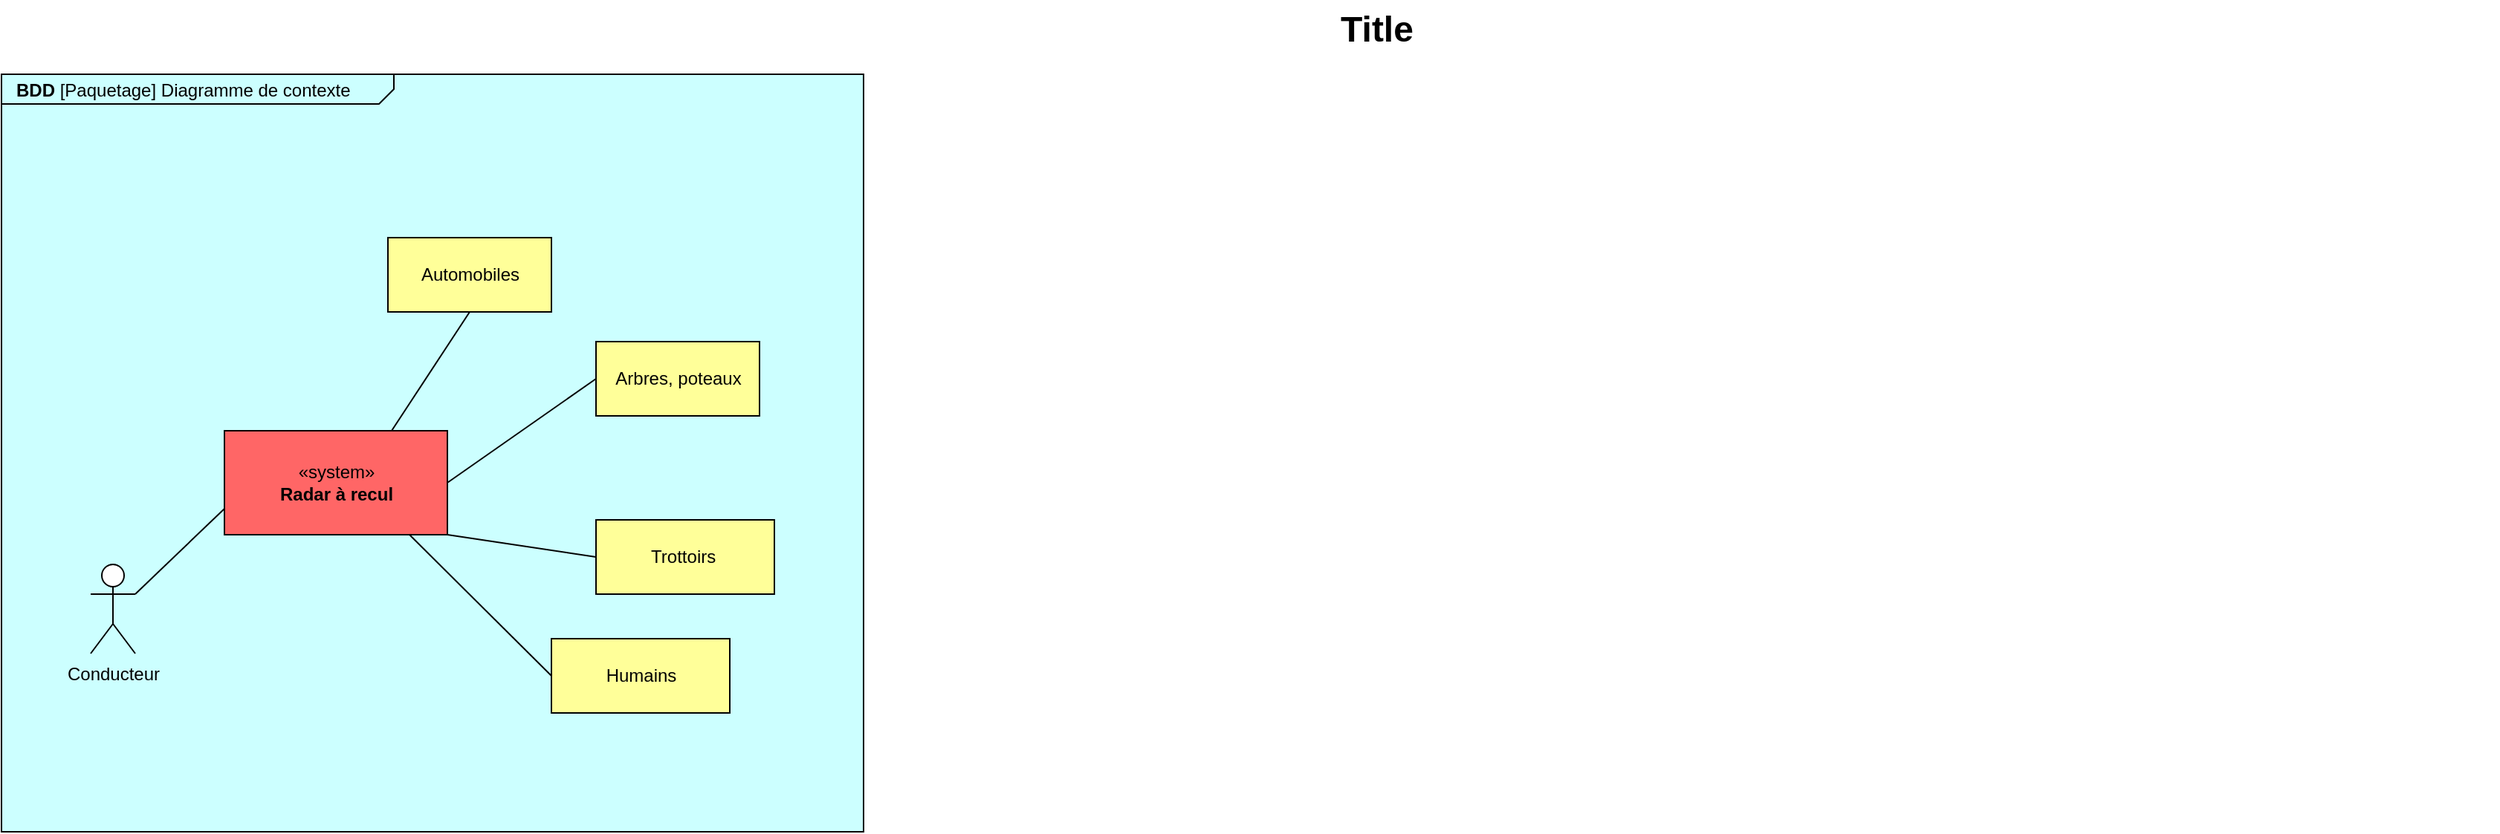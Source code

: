 <mxfile version="13.8.8" type="github">
  <diagram name="Page-1" id="929967ad-93f9-6ef4-fab6-5d389245f69c">
    <mxGraphModel dx="2775.5" dy="738" grid="1" gridSize="10" guides="1" tooltips="1" connect="1" arrows="1" fold="1" page="1" pageScale="1.5" pageWidth="1169" pageHeight="826" background="none" math="0" shadow="0">
      <root>
        <mxCell id="0" style=";html=1;" />
        <mxCell id="1" style=";html=1;" parent="0" />
        <mxCell id="1672d66443f91eb5-1" value="&lt;p style=&quot;margin: 0px ; margin-top: 4px ; margin-left: 10px ; text-align: left&quot;&gt;&lt;b&gt;BDD&amp;nbsp;&lt;/b&gt;[Paquetage] Diagramme de contexte&amp;nbsp;&lt;/p&gt;" style="html=1;strokeWidth=1;shape=mxgraph.sysml.package;html=1;overflow=fill;whiteSpace=wrap;fillColor=#CCFFFF;gradientColor=none;fontSize=12;align=center;labelX=264;" parent="1" vertex="1">
          <mxGeometry x="-50" y="90" width="580" height="510" as="geometry" />
        </mxCell>
        <mxCell id="1672d66443f91eb5-23" value="Title" style="text;strokeColor=none;fillColor=none;html=1;fontSize=24;fontStyle=1;verticalAlign=middle;align=center;" parent="1" vertex="1">
          <mxGeometry x="120" y="40" width="1510" height="40" as="geometry" />
        </mxCell>
        <mxCell id="jUEtblHf5CpniAY7jPPz-1" value="Conducteur" style="shape=umlActor;verticalLabelPosition=bottom;verticalAlign=top;html=1;outlineConnect=0;" vertex="1" parent="1">
          <mxGeometry x="10" y="420" width="30" height="60" as="geometry" />
        </mxCell>
        <mxCell id="jUEtblHf5CpniAY7jPPz-3" value="«system»&lt;br&gt;&lt;b&gt;Radar à recul&lt;/b&gt;" style="html=1;fillColor=#FF6666;" vertex="1" parent="1">
          <mxGeometry x="100" y="330" width="150" height="70" as="geometry" />
        </mxCell>
        <mxCell id="jUEtblHf5CpniAY7jPPz-4" value="" style="endArrow=none;html=1;entryX=1;entryY=0.333;entryDx=0;entryDy=0;entryPerimeter=0;exitX=0;exitY=0.75;exitDx=0;exitDy=0;" edge="1" parent="1" source="jUEtblHf5CpniAY7jPPz-3" target="jUEtblHf5CpniAY7jPPz-1">
          <mxGeometry width="50" height="50" relative="1" as="geometry">
            <mxPoint x="330" y="420" as="sourcePoint" />
            <mxPoint x="380" y="370" as="targetPoint" />
          </mxGeometry>
        </mxCell>
        <mxCell id="jUEtblHf5CpniAY7jPPz-5" value="Automobiles" style="html=1;fillColor=#FFFF99;" vertex="1" parent="1">
          <mxGeometry x="210" y="200" width="110" height="50" as="geometry" />
        </mxCell>
        <mxCell id="jUEtblHf5CpniAY7jPPz-7" value="Arbres, poteaux" style="html=1;fillColor=#FFFF99;" vertex="1" parent="1">
          <mxGeometry x="350" y="270" width="110" height="50" as="geometry" />
        </mxCell>
        <mxCell id="jUEtblHf5CpniAY7jPPz-8" value="Trottoirs&amp;nbsp;" style="html=1;fillColor=#FFFF99;" vertex="1" parent="1">
          <mxGeometry x="350" y="390" width="120" height="50" as="geometry" />
        </mxCell>
        <mxCell id="jUEtblHf5CpniAY7jPPz-9" value="" style="endArrow=none;html=1;entryX=0.5;entryY=1;entryDx=0;entryDy=0;exitX=0.75;exitY=0;exitDx=0;exitDy=0;" edge="1" parent="1" source="jUEtblHf5CpniAY7jPPz-3" target="jUEtblHf5CpniAY7jPPz-5">
          <mxGeometry width="50" height="50" relative="1" as="geometry">
            <mxPoint x="330" y="420" as="sourcePoint" />
            <mxPoint x="380" y="370" as="targetPoint" />
          </mxGeometry>
        </mxCell>
        <mxCell id="jUEtblHf5CpniAY7jPPz-10" value="" style="endArrow=none;html=1;entryX=0;entryY=0.5;entryDx=0;entryDy=0;exitX=1;exitY=0.5;exitDx=0;exitDy=0;" edge="1" parent="1" source="jUEtblHf5CpniAY7jPPz-3" target="jUEtblHf5CpniAY7jPPz-7">
          <mxGeometry width="50" height="50" relative="1" as="geometry">
            <mxPoint x="330" y="420" as="sourcePoint" />
            <mxPoint x="380" y="370" as="targetPoint" />
          </mxGeometry>
        </mxCell>
        <mxCell id="jUEtblHf5CpniAY7jPPz-11" value="" style="endArrow=none;html=1;exitX=1;exitY=1;exitDx=0;exitDy=0;entryX=0;entryY=0.5;entryDx=0;entryDy=0;" edge="1" parent="1" source="jUEtblHf5CpniAY7jPPz-3" target="jUEtblHf5CpniAY7jPPz-8">
          <mxGeometry width="50" height="50" relative="1" as="geometry">
            <mxPoint x="330" y="420" as="sourcePoint" />
            <mxPoint x="380" y="370" as="targetPoint" />
          </mxGeometry>
        </mxCell>
        <mxCell id="jUEtblHf5CpniAY7jPPz-12" value="Humains" style="html=1;fillColor=#FFFF99;" vertex="1" parent="1">
          <mxGeometry x="320" y="470" width="120" height="50" as="geometry" />
        </mxCell>
        <mxCell id="jUEtblHf5CpniAY7jPPz-13" value="" style="endArrow=none;html=1;exitX=0.83;exitY=1;exitDx=0;exitDy=0;exitPerimeter=0;entryX=0;entryY=0.5;entryDx=0;entryDy=0;" edge="1" parent="1" source="jUEtblHf5CpniAY7jPPz-3" target="jUEtblHf5CpniAY7jPPz-12">
          <mxGeometry width="50" height="50" relative="1" as="geometry">
            <mxPoint x="330" y="420" as="sourcePoint" />
            <mxPoint x="380" y="370" as="targetPoint" />
          </mxGeometry>
        </mxCell>
      </root>
    </mxGraphModel>
  </diagram>
</mxfile>
